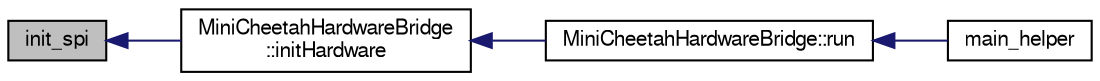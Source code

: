 digraph "init_spi"
{
  edge [fontname="FreeSans",fontsize="10",labelfontname="FreeSans",labelfontsize="10"];
  node [fontname="FreeSans",fontsize="10",shape=record];
  rankdir="LR";
  Node1 [label="init_spi",height=0.2,width=0.4,color="black", fillcolor="grey75", style="filled", fontcolor="black"];
  Node1 -> Node2 [dir="back",color="midnightblue",fontsize="10",style="solid",fontname="FreeSans"];
  Node2 [label="MiniCheetahHardwareBridge\l::initHardware",height=0.2,width=0.4,color="black", fillcolor="white", style="filled",URL="$d0/dc5/class_mini_cheetah_hardware_bridge.html#aa2ed52f47d4bfb659e1d4d74930774dc"];
  Node2 -> Node3 [dir="back",color="midnightblue",fontsize="10",style="solid",fontname="FreeSans"];
  Node3 [label="MiniCheetahHardwareBridge::run",height=0.2,width=0.4,color="black", fillcolor="white", style="filled",URL="$d0/dc5/class_mini_cheetah_hardware_bridge.html#a685c0e118f44327e7734119bd232d484"];
  Node3 -> Node4 [dir="back",color="midnightblue",fontsize="10",style="solid",fontname="FreeSans"];
  Node4 [label="main_helper",height=0.2,width=0.4,color="black", fillcolor="white", style="filled",URL="$d3/dfa/main__helper_8cpp.html#acd1b6ffaae55ecc3c765c38ce5bf3a95"];
}
